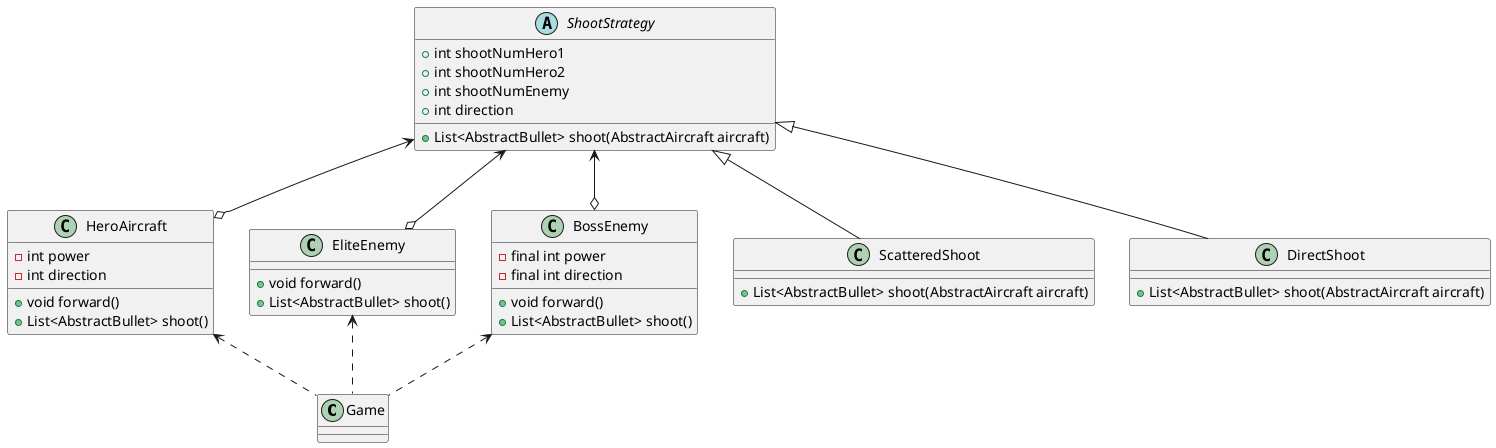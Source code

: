 @startuml
'https://plantuml.com/class-diagram

class Game{}
class HeroAircraft {
    - int power
    - int direction
    + void forward()
    + List<AbstractBullet> shoot()
}
class EliteEnemy{
    + void forward()
    + List<AbstractBullet> shoot()
}
class BossEnemy{
    - final int power
    - final int direction
    + void forward()
    + List<AbstractBullet> shoot()
}
abstract class ShootStrategy{
    + int shootNumHero1
    + int shootNumHero2
    + int shootNumEnemy
    + int direction
    + List<AbstractBullet> shoot(AbstractAircraft aircraft)
}
class ScatteredShoot{
    + List<AbstractBullet> shoot(AbstractAircraft aircraft)
}
class DirectShoot{
    + List<AbstractBullet> shoot(AbstractAircraft aircraft)
}

HeroAircraft <.. Game
EliteEnemy <.. Game
BossEnemy <.. Game

ShootStrategy <--o HeroAircraft
ShootStrategy <--o EliteEnemy
ShootStrategy <--o BossEnemy

ShootStrategy <|-- ScatteredShoot
ShootStrategy <|-- DirectShoot

@enduml